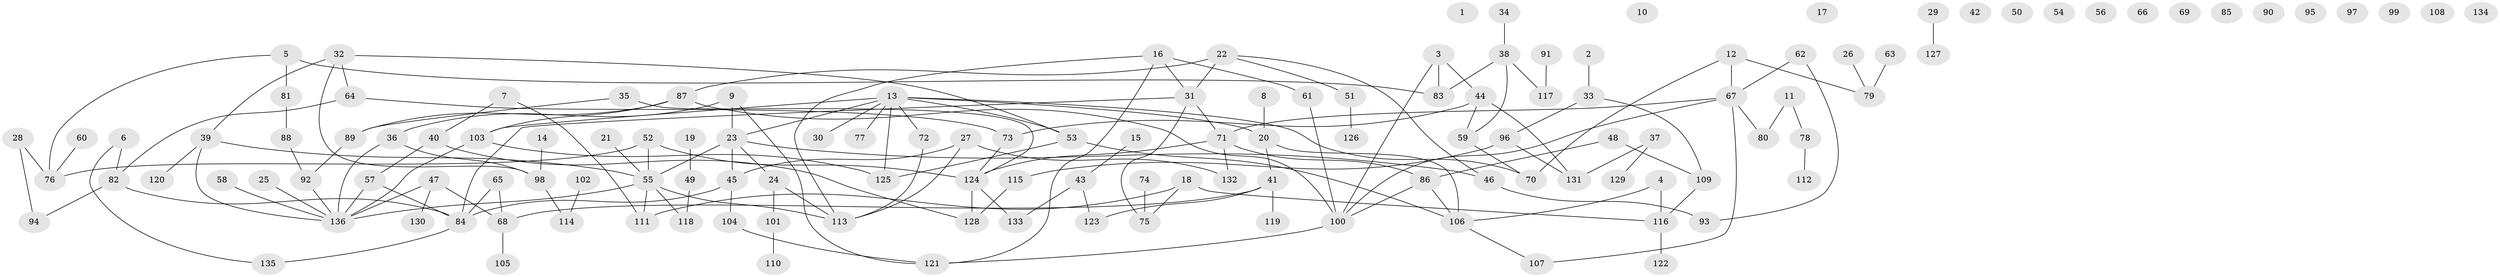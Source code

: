 // Generated by graph-tools (version 1.1) at 2025/25/03/09/25 03:25:22]
// undirected, 136 vertices, 166 edges
graph export_dot {
graph [start="1"]
  node [color=gray90,style=filled];
  1;
  2;
  3;
  4;
  5;
  6;
  7;
  8;
  9;
  10;
  11;
  12;
  13;
  14;
  15;
  16;
  17;
  18;
  19;
  20;
  21;
  22;
  23;
  24;
  25;
  26;
  27;
  28;
  29;
  30;
  31;
  32;
  33;
  34;
  35;
  36;
  37;
  38;
  39;
  40;
  41;
  42;
  43;
  44;
  45;
  46;
  47;
  48;
  49;
  50;
  51;
  52;
  53;
  54;
  55;
  56;
  57;
  58;
  59;
  60;
  61;
  62;
  63;
  64;
  65;
  66;
  67;
  68;
  69;
  70;
  71;
  72;
  73;
  74;
  75;
  76;
  77;
  78;
  79;
  80;
  81;
  82;
  83;
  84;
  85;
  86;
  87;
  88;
  89;
  90;
  91;
  92;
  93;
  94;
  95;
  96;
  97;
  98;
  99;
  100;
  101;
  102;
  103;
  104;
  105;
  106;
  107;
  108;
  109;
  110;
  111;
  112;
  113;
  114;
  115;
  116;
  117;
  118;
  119;
  120;
  121;
  122;
  123;
  124;
  125;
  126;
  127;
  128;
  129;
  130;
  131;
  132;
  133;
  134;
  135;
  136;
  2 -- 33;
  3 -- 44;
  3 -- 83;
  3 -- 100;
  4 -- 106;
  4 -- 116;
  5 -- 76;
  5 -- 81;
  5 -- 83;
  6 -- 82;
  6 -- 135;
  7 -- 40;
  7 -- 111;
  8 -- 20;
  9 -- 23;
  9 -- 36;
  9 -- 121;
  11 -- 78;
  11 -- 80;
  12 -- 67;
  12 -- 70;
  12 -- 79;
  13 -- 20;
  13 -- 23;
  13 -- 30;
  13 -- 53;
  13 -- 70;
  13 -- 72;
  13 -- 77;
  13 -- 103;
  13 -- 125;
  14 -- 98;
  15 -- 43;
  16 -- 31;
  16 -- 61;
  16 -- 113;
  16 -- 121;
  18 -- 75;
  18 -- 111;
  18 -- 116;
  19 -- 49;
  20 -- 41;
  20 -- 106;
  21 -- 55;
  22 -- 31;
  22 -- 46;
  22 -- 51;
  22 -- 87;
  23 -- 24;
  23 -- 45;
  23 -- 46;
  23 -- 55;
  24 -- 101;
  24 -- 113;
  25 -- 136;
  26 -- 79;
  27 -- 45;
  27 -- 113;
  27 -- 132;
  28 -- 76;
  28 -- 94;
  29 -- 127;
  31 -- 71;
  31 -- 75;
  31 -- 84;
  32 -- 39;
  32 -- 53;
  32 -- 64;
  32 -- 98;
  33 -- 96;
  33 -- 109;
  34 -- 38;
  35 -- 89;
  35 -- 124;
  36 -- 98;
  36 -- 136;
  37 -- 129;
  37 -- 131;
  38 -- 59;
  38 -- 83;
  38 -- 117;
  39 -- 55;
  39 -- 120;
  39 -- 136;
  40 -- 57;
  40 -- 128;
  41 -- 68;
  41 -- 119;
  41 -- 123;
  43 -- 123;
  43 -- 133;
  44 -- 59;
  44 -- 73;
  44 -- 131;
  45 -- 84;
  45 -- 104;
  46 -- 93;
  47 -- 68;
  47 -- 130;
  47 -- 136;
  48 -- 86;
  48 -- 109;
  49 -- 118;
  51 -- 126;
  52 -- 55;
  52 -- 76;
  52 -- 124;
  53 -- 106;
  53 -- 125;
  55 -- 111;
  55 -- 113;
  55 -- 118;
  55 -- 136;
  57 -- 84;
  57 -- 136;
  58 -- 136;
  59 -- 70;
  60 -- 76;
  61 -- 100;
  62 -- 67;
  62 -- 93;
  63 -- 79;
  64 -- 73;
  64 -- 82;
  65 -- 68;
  65 -- 84;
  67 -- 71;
  67 -- 80;
  67 -- 100;
  67 -- 107;
  68 -- 105;
  71 -- 86;
  71 -- 124;
  71 -- 132;
  72 -- 113;
  73 -- 124;
  74 -- 75;
  78 -- 112;
  81 -- 88;
  82 -- 84;
  82 -- 94;
  84 -- 135;
  86 -- 100;
  86 -- 106;
  87 -- 89;
  87 -- 100;
  87 -- 103;
  88 -- 92;
  89 -- 92;
  91 -- 117;
  92 -- 136;
  96 -- 115;
  96 -- 131;
  98 -- 114;
  100 -- 121;
  101 -- 110;
  102 -- 114;
  103 -- 125;
  103 -- 136;
  104 -- 121;
  106 -- 107;
  109 -- 116;
  115 -- 128;
  116 -- 122;
  124 -- 128;
  124 -- 133;
}
